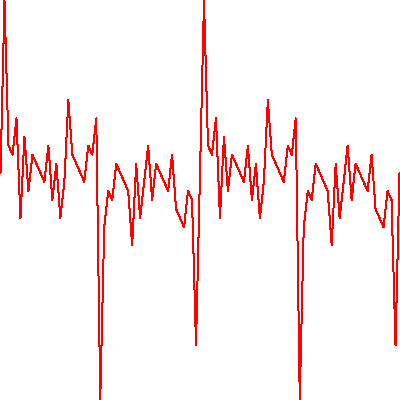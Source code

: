 import graph;
size(200,IgnoreAspect);

typedef real func(real); 

func f(int n){
  return new real (real x){return (n*x-1/2-floor(n*x-1/2));};
  //real g(real x){return (n*x-1/2-floor(n*x-1/2));}; return g;
}

int n=20;
real Sum(real x){
  real s=0;
  for(int i=0;i<n;++i){
    s=s+f(i)(x);
  }
  return s;
}
draw(graph(Sum,0,2,operator--),red);
